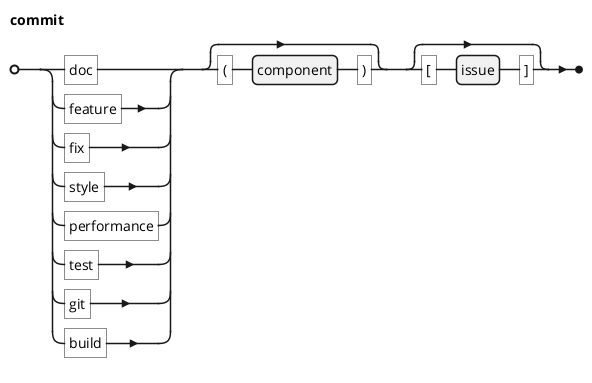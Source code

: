 @startebnf
skinparam defaultfontname "Open Sans"
commit = ("doc" | "feature" | "fix" | "style" | "performance" | "test" | "git" | "build"), ["(", component,")"], ["[", issue, "]"];
@endebnf